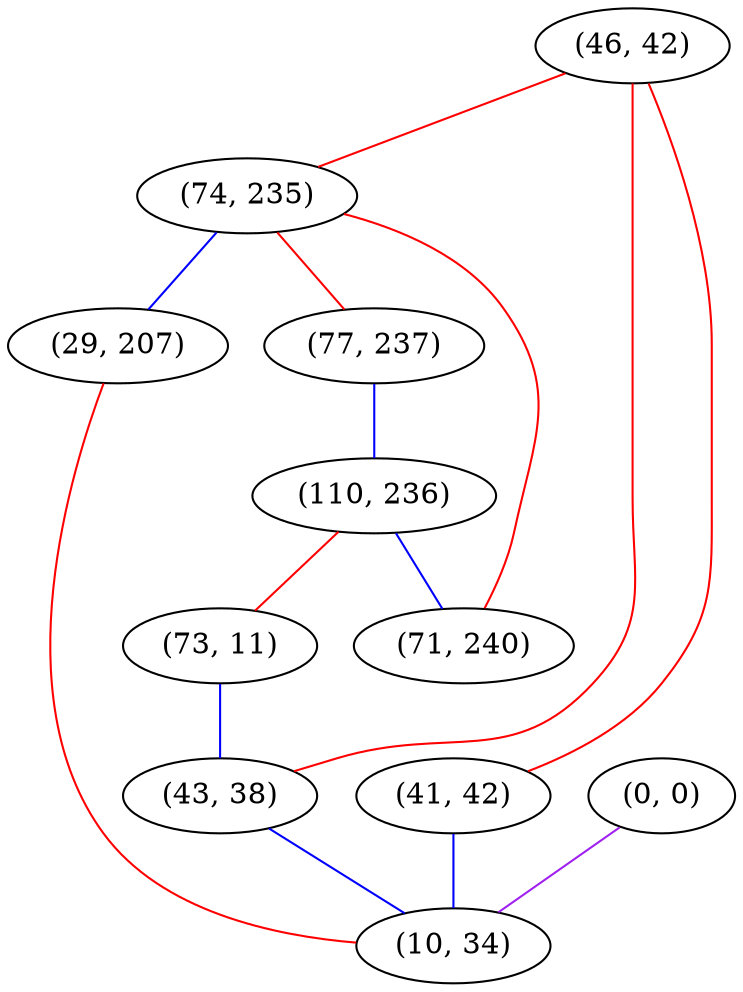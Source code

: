 graph "" {
"(46, 42)";
"(74, 235)";
"(77, 237)";
"(0, 0)";
"(41, 42)";
"(110, 236)";
"(73, 11)";
"(71, 240)";
"(29, 207)";
"(43, 38)";
"(10, 34)";
"(46, 42)" -- "(41, 42)"  [color=red, key=0, weight=1];
"(46, 42)" -- "(74, 235)"  [color=red, key=0, weight=1];
"(46, 42)" -- "(43, 38)"  [color=red, key=0, weight=1];
"(74, 235)" -- "(29, 207)"  [color=blue, key=0, weight=3];
"(74, 235)" -- "(71, 240)"  [color=red, key=0, weight=1];
"(74, 235)" -- "(77, 237)"  [color=red, key=0, weight=1];
"(77, 237)" -- "(110, 236)"  [color=blue, key=0, weight=3];
"(0, 0)" -- "(10, 34)"  [color=purple, key=0, weight=4];
"(41, 42)" -- "(10, 34)"  [color=blue, key=0, weight=3];
"(110, 236)" -- "(73, 11)"  [color=red, key=0, weight=1];
"(110, 236)" -- "(71, 240)"  [color=blue, key=0, weight=3];
"(73, 11)" -- "(43, 38)"  [color=blue, key=0, weight=3];
"(29, 207)" -- "(10, 34)"  [color=red, key=0, weight=1];
"(43, 38)" -- "(10, 34)"  [color=blue, key=0, weight=3];
}
